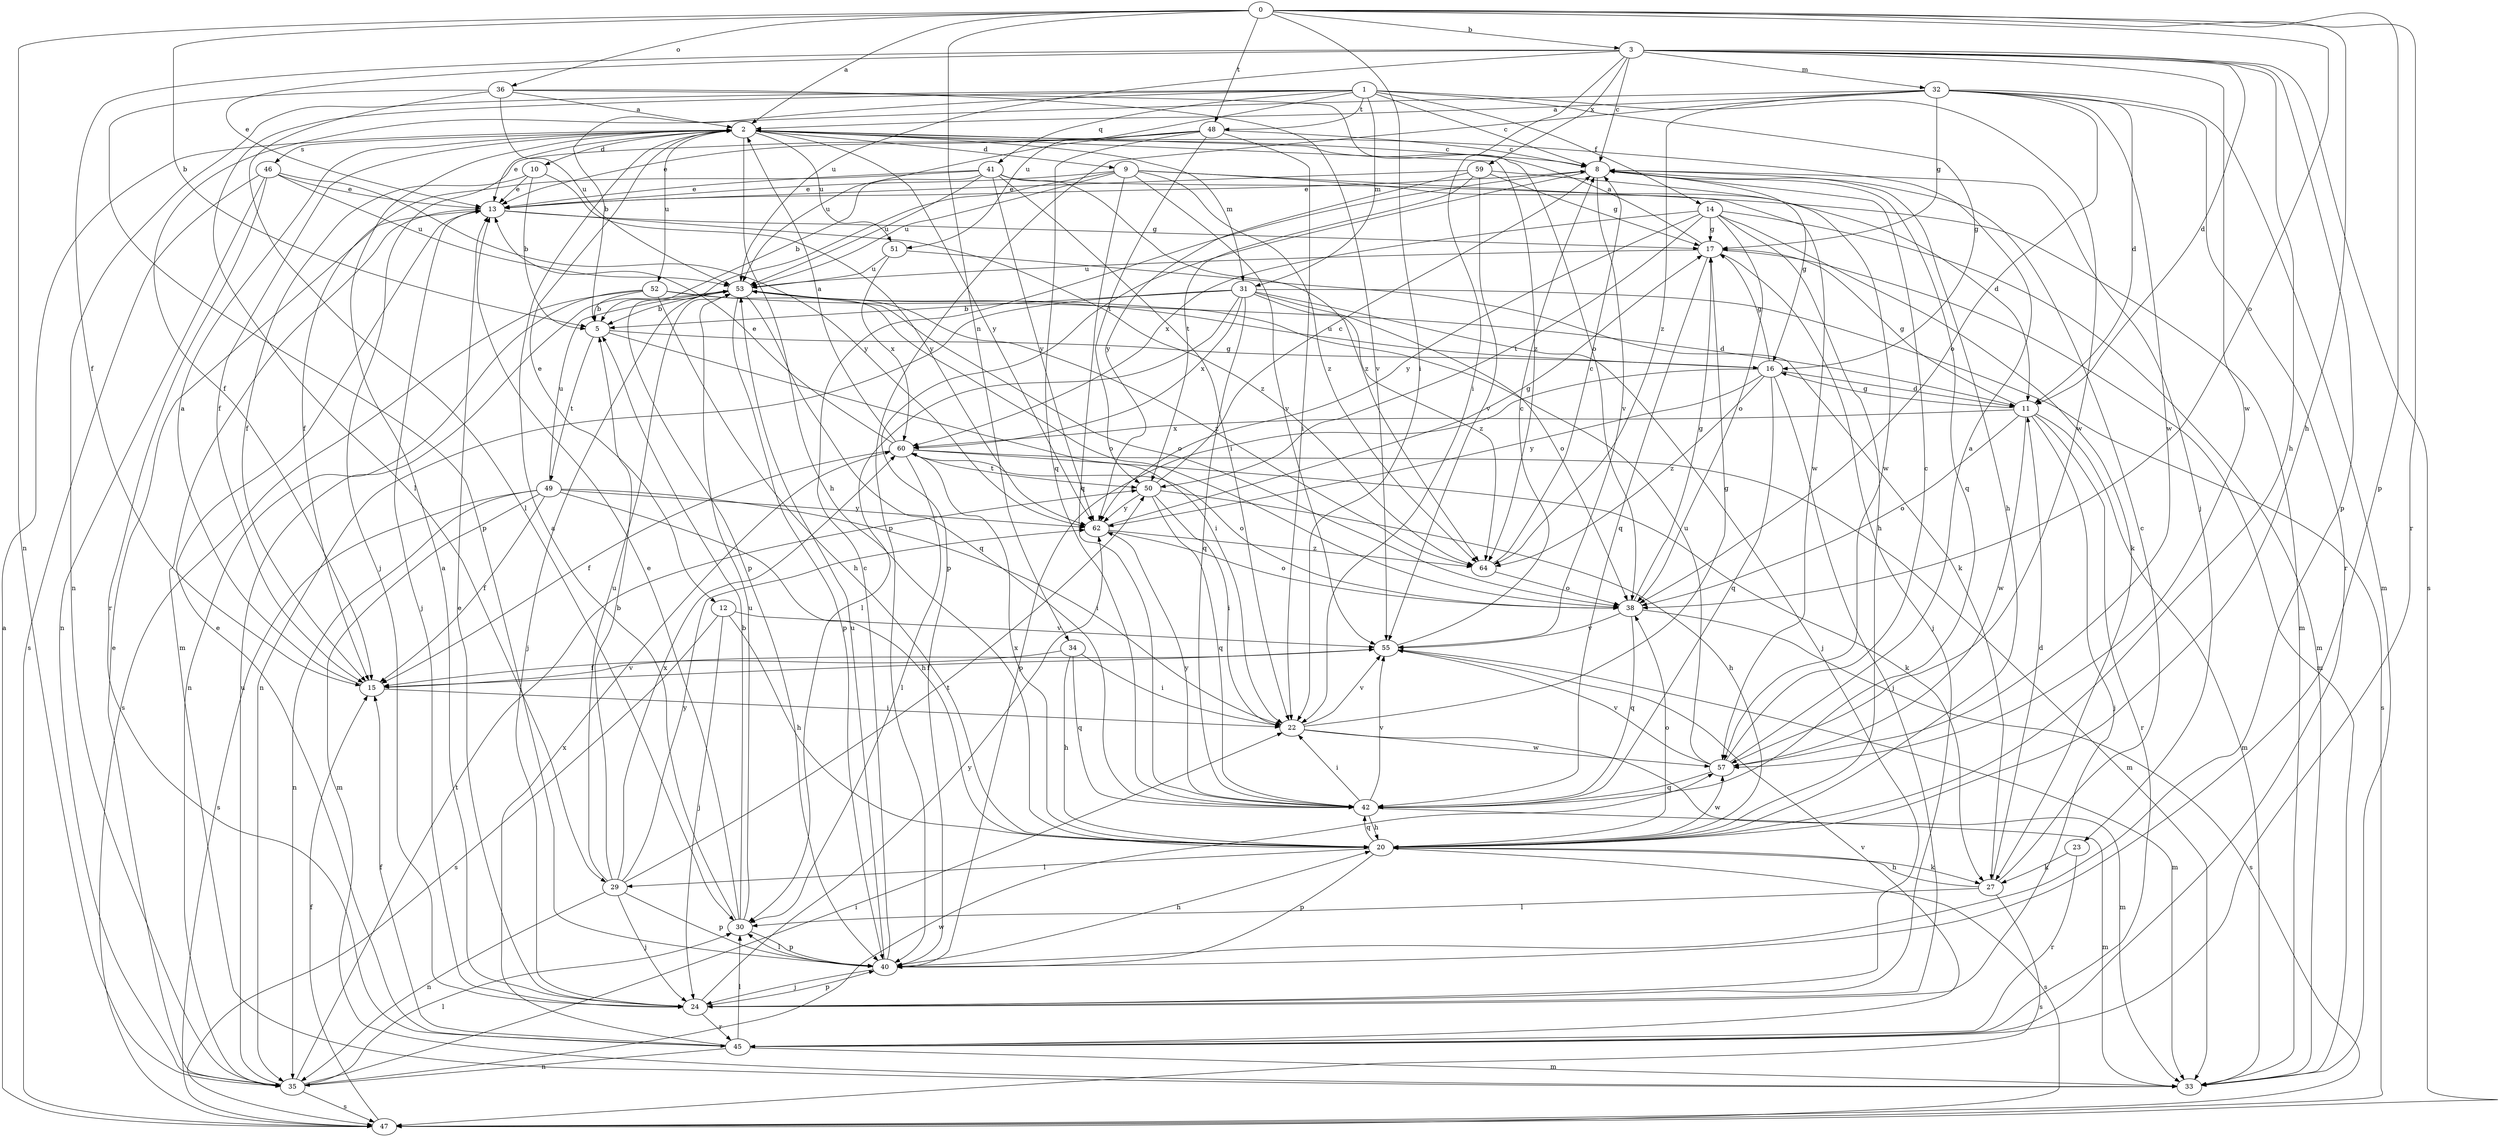 strict digraph  {
0;
1;
2;
3;
5;
8;
9;
10;
11;
12;
13;
14;
15;
16;
17;
20;
22;
23;
24;
27;
29;
30;
31;
32;
33;
34;
35;
36;
38;
40;
41;
42;
45;
46;
47;
48;
49;
50;
51;
52;
53;
55;
57;
59;
60;
62;
64;
0 -> 2  [label=a];
0 -> 3  [label=b];
0 -> 5  [label=b];
0 -> 20  [label=h];
0 -> 22  [label=i];
0 -> 34  [label=n];
0 -> 35  [label=n];
0 -> 36  [label=o];
0 -> 38  [label=o];
0 -> 40  [label=p];
0 -> 45  [label=r];
0 -> 48  [label=t];
1 -> 5  [label=b];
1 -> 8  [label=c];
1 -> 14  [label=f];
1 -> 16  [label=g];
1 -> 29  [label=l];
1 -> 31  [label=m];
1 -> 35  [label=n];
1 -> 41  [label=q];
1 -> 48  [label=t];
1 -> 51  [label=u];
1 -> 57  [label=w];
2 -> 8  [label=c];
2 -> 9  [label=d];
2 -> 10  [label=d];
2 -> 12  [label=e];
2 -> 13  [label=e];
2 -> 15  [label=f];
2 -> 20  [label=h];
2 -> 31  [label=m];
2 -> 46  [label=s];
2 -> 51  [label=u];
2 -> 52  [label=u];
2 -> 62  [label=y];
2 -> 64  [label=z];
3 -> 8  [label=c];
3 -> 11  [label=d];
3 -> 13  [label=e];
3 -> 15  [label=f];
3 -> 20  [label=h];
3 -> 22  [label=i];
3 -> 32  [label=m];
3 -> 40  [label=p];
3 -> 47  [label=s];
3 -> 53  [label=u];
3 -> 57  [label=w];
3 -> 59  [label=x];
5 -> 16  [label=g];
5 -> 22  [label=i];
5 -> 49  [label=t];
8 -> 13  [label=e];
8 -> 16  [label=g];
8 -> 20  [label=h];
8 -> 23  [label=j];
8 -> 40  [label=p];
8 -> 42  [label=q];
8 -> 55  [label=v];
9 -> 11  [label=d];
9 -> 13  [label=e];
9 -> 40  [label=p];
9 -> 42  [label=q];
9 -> 53  [label=u];
9 -> 55  [label=v];
9 -> 57  [label=w];
9 -> 64  [label=z];
10 -> 5  [label=b];
10 -> 13  [label=e];
10 -> 15  [label=f];
10 -> 62  [label=y];
11 -> 16  [label=g];
11 -> 17  [label=g];
11 -> 24  [label=j];
11 -> 33  [label=m];
11 -> 38  [label=o];
11 -> 45  [label=r];
11 -> 57  [label=w];
11 -> 60  [label=x];
12 -> 20  [label=h];
12 -> 24  [label=j];
12 -> 47  [label=s];
12 -> 55  [label=v];
13 -> 17  [label=g];
13 -> 24  [label=j];
13 -> 33  [label=m];
13 -> 64  [label=z];
14 -> 17  [label=g];
14 -> 20  [label=h];
14 -> 27  [label=k];
14 -> 33  [label=m];
14 -> 38  [label=o];
14 -> 50  [label=t];
14 -> 60  [label=x];
14 -> 62  [label=y];
15 -> 2  [label=a];
15 -> 22  [label=i];
15 -> 55  [label=v];
16 -> 11  [label=d];
16 -> 17  [label=g];
16 -> 24  [label=j];
16 -> 40  [label=p];
16 -> 42  [label=q];
16 -> 53  [label=u];
16 -> 62  [label=y];
16 -> 64  [label=z];
17 -> 2  [label=a];
17 -> 24  [label=j];
17 -> 33  [label=m];
17 -> 42  [label=q];
17 -> 53  [label=u];
20 -> 27  [label=k];
20 -> 29  [label=l];
20 -> 38  [label=o];
20 -> 40  [label=p];
20 -> 42  [label=q];
20 -> 47  [label=s];
20 -> 57  [label=w];
20 -> 60  [label=x];
22 -> 17  [label=g];
22 -> 33  [label=m];
22 -> 55  [label=v];
22 -> 57  [label=w];
23 -> 27  [label=k];
23 -> 45  [label=r];
24 -> 2  [label=a];
24 -> 13  [label=e];
24 -> 40  [label=p];
24 -> 45  [label=r];
24 -> 62  [label=y];
27 -> 8  [label=c];
27 -> 11  [label=d];
27 -> 20  [label=h];
27 -> 30  [label=l];
27 -> 47  [label=s];
29 -> 5  [label=b];
29 -> 24  [label=j];
29 -> 35  [label=n];
29 -> 40  [label=p];
29 -> 50  [label=t];
29 -> 53  [label=u];
29 -> 60  [label=x];
29 -> 62  [label=y];
30 -> 2  [label=a];
30 -> 5  [label=b];
30 -> 13  [label=e];
30 -> 40  [label=p];
30 -> 53  [label=u];
31 -> 5  [label=b];
31 -> 24  [label=j];
31 -> 30  [label=l];
31 -> 35  [label=n];
31 -> 38  [label=o];
31 -> 42  [label=q];
31 -> 47  [label=s];
31 -> 60  [label=x];
31 -> 64  [label=z];
32 -> 2  [label=a];
32 -> 11  [label=d];
32 -> 15  [label=f];
32 -> 17  [label=g];
32 -> 33  [label=m];
32 -> 38  [label=o];
32 -> 40  [label=p];
32 -> 45  [label=r];
32 -> 57  [label=w];
32 -> 64  [label=z];
34 -> 15  [label=f];
34 -> 20  [label=h];
34 -> 22  [label=i];
34 -> 42  [label=q];
35 -> 13  [label=e];
35 -> 22  [label=i];
35 -> 30  [label=l];
35 -> 47  [label=s];
35 -> 50  [label=t];
35 -> 53  [label=u];
35 -> 57  [label=w];
36 -> 2  [label=a];
36 -> 30  [label=l];
36 -> 38  [label=o];
36 -> 40  [label=p];
36 -> 53  [label=u];
36 -> 55  [label=v];
38 -> 17  [label=g];
38 -> 42  [label=q];
38 -> 47  [label=s];
38 -> 55  [label=v];
40 -> 8  [label=c];
40 -> 20  [label=h];
40 -> 24  [label=j];
40 -> 30  [label=l];
40 -> 53  [label=u];
41 -> 5  [label=b];
41 -> 13  [label=e];
41 -> 15  [label=f];
41 -> 22  [label=i];
41 -> 33  [label=m];
41 -> 53  [label=u];
41 -> 62  [label=y];
41 -> 64  [label=z];
42 -> 20  [label=h];
42 -> 22  [label=i];
42 -> 33  [label=m];
42 -> 55  [label=v];
42 -> 62  [label=y];
45 -> 13  [label=e];
45 -> 15  [label=f];
45 -> 30  [label=l];
45 -> 33  [label=m];
45 -> 35  [label=n];
45 -> 55  [label=v];
45 -> 60  [label=x];
46 -> 13  [label=e];
46 -> 35  [label=n];
46 -> 45  [label=r];
46 -> 47  [label=s];
46 -> 53  [label=u];
46 -> 62  [label=y];
47 -> 2  [label=a];
47 -> 15  [label=f];
48 -> 8  [label=c];
48 -> 13  [label=e];
48 -> 22  [label=i];
48 -> 24  [label=j];
48 -> 42  [label=q];
48 -> 50  [label=t];
48 -> 53  [label=u];
49 -> 15  [label=f];
49 -> 20  [label=h];
49 -> 22  [label=i];
49 -> 33  [label=m];
49 -> 35  [label=n];
49 -> 47  [label=s];
49 -> 53  [label=u];
49 -> 62  [label=y];
50 -> 8  [label=c];
50 -> 20  [label=h];
50 -> 22  [label=i];
50 -> 42  [label=q];
50 -> 62  [label=y];
51 -> 27  [label=k];
51 -> 53  [label=u];
51 -> 60  [label=x];
52 -> 5  [label=b];
52 -> 11  [label=d];
52 -> 20  [label=h];
52 -> 35  [label=n];
52 -> 38  [label=o];
52 -> 47  [label=s];
53 -> 5  [label=b];
53 -> 24  [label=j];
53 -> 38  [label=o];
53 -> 40  [label=p];
53 -> 42  [label=q];
53 -> 64  [label=z];
55 -> 8  [label=c];
55 -> 15  [label=f];
55 -> 33  [label=m];
57 -> 2  [label=a];
57 -> 8  [label=c];
57 -> 42  [label=q];
57 -> 53  [label=u];
57 -> 55  [label=v];
59 -> 13  [label=e];
59 -> 17  [label=g];
59 -> 50  [label=t];
59 -> 55  [label=v];
59 -> 57  [label=w];
59 -> 62  [label=y];
60 -> 2  [label=a];
60 -> 13  [label=e];
60 -> 15  [label=f];
60 -> 27  [label=k];
60 -> 30  [label=l];
60 -> 33  [label=m];
60 -> 38  [label=o];
60 -> 50  [label=t];
62 -> 17  [label=g];
62 -> 38  [label=o];
62 -> 64  [label=z];
64 -> 8  [label=c];
64 -> 38  [label=o];
}

